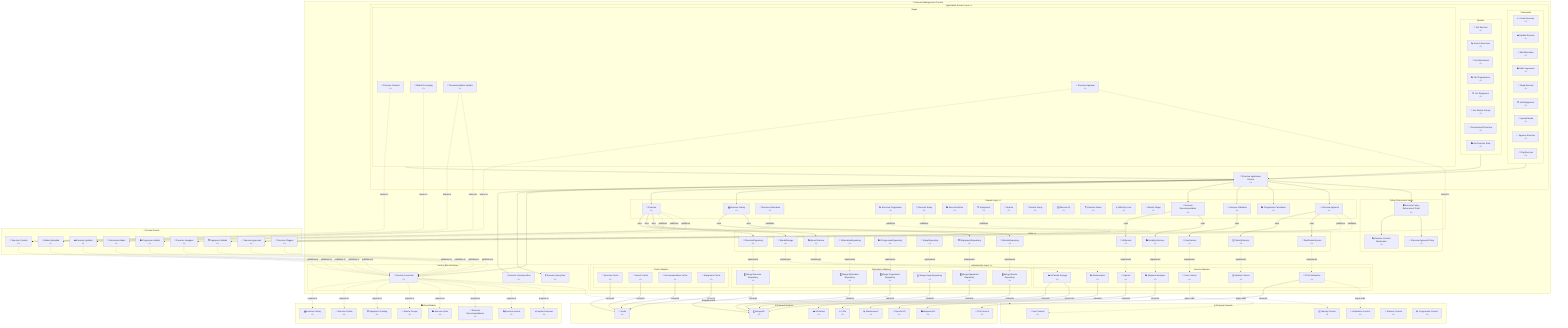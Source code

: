 graph TB
    %% ===== EXERCISE MANAGEMENT CONTEXT =====
    subgraph ExerciseContext ["🎯 Exercise Management Context"]
        
        %% ===== APPLICATION SERVICE LAYER =====
        subgraph ExerciseApplicationLayer ["Application Service Layer <<Application>>"]
            ExerciseApplicationService["🎯 Exercise Application Service<br/><<ApplicationService>>"]
            
            %% Commands
            subgraph ExerciseCommands ["Commands"]
                CreateExerciseCmd["➕ Create Exercise<br/><<Command>>"]
                UpdateExerciseCmd["✏️ Update Exercise<br/><<Command>>"]
                AddAlternativeCmd["🔄 Add Alternative<br/><<Command>>"]
                AddProgressionCmd["📈 Add Progression<br/><<Command>>"]
                SwapExerciseCmd["🔀 Swap Exercise<br/><<Command>>"]
                AddEquipmentCmd["🛠️ Add Equipment<br/><<Command>>"]
                UploadMediaCmd["📁 Upload Media<br/><<Command>>"]
                ApproveExerciseCmd["✅ Approve Exercise<br/><<Command>>"]
                FlagExerciseCmd["🚩 Flag Exercise<br/><<Command>>"]
            end
            
            %% Queries
            subgraph ExerciseQueries ["Queries"]
                GetExerciseQuery["🎯 Get Exercise<br/><<Query>>"]
                SearchExercisesQuery["🔍 Search Exercises<br/><<Query>>"]
                GetAlternativesQuery["🔄 Get Alternatives<br/><<Query>>"]
                GetProgressionsQuery["📈 Get Progressions<br/><<Query>>"]
                GetEquipmentQuery["🛠️ Get Equipment<br/><<Query>>"]
                GetMuscleGroupsQuery["💪 Get Muscle Groups<br/><<Query>>"]
                RecommendExercisesQuery["🤖 Recommend Exercises<br/><<Query>>"]
                GetExerciseStatsQuery["📊 Get Exercise Stats<br/><<Query>>"]
            end
            
            %% Sagas
            subgraph ExerciseSagas ["Sagas"]
                ExerciseCreationSaga["🎯 Exercise Creation<br/><<Saga>>"]
                MediaProcessingSaga["📁 Media Processing<br/><<Saga>>"]
                RecommendationUpdateSaga["🤖 Recommendation Update<br/><<Saga>>"]
                ExerciseApprovalSaga["✅ Exercise Approval<br/><<Saga>>"]
            end
        end
        
        %% ===== DOMAIN LAYER (HEXAGON CORE) =====
        subgraph ExerciseDomain ["Domain Layer <<DomainCore>>"]
            direction TB
            
            %% Aggregates
            Exercise["🎯 Exercise<br/><<AggregateRoot>>"]
            ExerciseLibrary["📚 Exercise Library<br/><<AggregateRoot>>"]
            
            %% Entities
            ExerciseAlternative["🔄 Exercise Alternative<br/><<Entity>>"]
            ExerciseProgression["📈 Exercise Progression<br/><<Entity>>"]
            ExerciseSwap["🔀 Exercise Swap<br/><<Entity>>"]
            ExerciseMetric["📊 Exercise Metric<br/><<Entity>>"]
            Equipment["🛠️ Equipment<br/><<Entity>>"]
            Muscle["💪 Muscle<br/><<Entity>>"]
            MuscleGroup["💪 Muscle Group<br/><<Entity>>"]
            
            %% Value Objects
            ExerciseId["🆔 Exercise ID<br/><<ValueObject>>"]
            ExerciseName["🏷️ Exercise Name<br/><<ValueObject>>"]
            DifficultyLevel["⭐ Difficulty Level<br/><<ValueObject>>"]
            MuscleTarget["🎯 Muscle Target<br/><<ValueObject>>"]
            
            %% Domain Services
            ExerciseRecommendationService["🤖 Exercise Recommendation<br/><<DomainService>>"]
            ExerciseValidationService["✅ Exercise Validation<br/><<DomainService>>"]
            ProgressionCalculationService["📊 Progression Calculation<br/><<DomainService>>"]
            ExerciseApprovalService["✅ Exercise Approval<br/><<DomainService>>"]
        end
        
        %% ===== PORTS (DOMAIN INTERFACES) =====
        subgraph ExercisePorts ["Ports <<Port>>"]
            direction TB
            
            %% Repository Ports
            IExerciseRepo["🎯 IExerciseRepository<br/><<Port>>"]
            IEquipmentRepo["🛠️ IEquipmentRepository<br/><<Port>>"]
            IMuscleRepo["💪 IMuscleRepository<br/><<Port>>"]
            IAlternativeRepo["🔄 IAlternativeRepository<br/><<Port>>"]
            IProgressionRepo["📈 IProgressionRepository<br/><<Port>>"]
            ISwapRepo["🔀 ISwapRepository<br/><<Port>>"]
            
            %% Service Ports
            IMediaStorage["📁 IMediaStorage<br/><<Port>>"]
            ISearchService["🔍 ISearchService<br/><<Port>>"]
            IAnalyticsService["📊 IAnalyticsService<br/><<Port>>"]
            IAIService["🤖 IAIService<br/><<Port>>"]
            IUserService["👤 IUserService<br/><<Port>>"]
            IIdentityService["🆔 IIdentityService<br/><<Port>>"]
            INotificationService["🔔 INotificationService<br/><<Port>>"]
        end
        
        %% ===== INFRASTRUCTURE LAYER (ADAPTERS) =====
        subgraph ExerciseAdapters ["Infrastructure Layer <<Adapter>>"]
            direction TB
            
            %% Repository Adapters
            subgraph ExerciseRepositoryAdapters ["Repository Adapters"]
                MongoExerciseRepo["🗄️ Mongo Exercise Repository<br/><<RepositoryAdapter>>"]
                MongoEquipmentRepo["🗄️ Mongo Equipment Repository<br/><<RepositoryAdapter>>"]
                MongoMuscleRepo["🗄️ Mongo Muscle Repository<br/><<RepositoryAdapter>>"]
                MongoAlternativeRepo["🗄️ Mongo Alternative Repository<br/><<RepositoryAdapter>>"]
                MongoProgressionRepo["🗄️ Mongo Progression Repository<br/><<RepositoryAdapter>>"]
                MongoSwapRepo["🗄️ Mongo Swap Repository<br/><<RepositoryAdapter>>"]
            end
            
            %% Service Adapters
            subgraph ExerciseServiceAdapters ["Service Adapters"]
                S3MediaAdapter["☁️ S3 Media Storage<br/><<StorageAdapter>>"]
                ElasticSearchAdapter["🔍 Elasticsearch<br/><<SearchAdapter>>"]
                MixpanelAnalyticsAdapter["📊 Mixpanel Analytics<br/><<AnalyticsAdapter>>"]
                OpenAIAdapter["🤖 OpenAI<br/><<AIAdapter>>"]
                UserContextAdapter["👤 User Context<br/><<ContextAdapter>>"]
                IdentityContextAdapter["🆔 Identity Context<br/><<ContextAdapter>>"]
                FCMNotificationAdapter["📱 FCM Notification<br/><<NotificationAdapter>>"]
            end
            
            %% Cache Adapters
            subgraph ExerciseCacheAdapters ["Cache Adapters"]
                ExerciseCache["💾 Exercise Cache<br/><<CacheAdapter>>"]
                SearchCache["💾 Search Cache<br/><<CacheAdapter>>"]
                RecommendationCache["💾 Recommendation Cache<br/><<CacheAdapter>>"]
                EquipmentCache["💾 Equipment Cache<br/><<CacheAdapter>>"]
            end
        end
        
        %% ===== CONTEXT BUS INTERFACES =====
        subgraph ExerciseContextBus ["Context Bus Interfaces"]
            ExerciseCommandBus["⚡ Exercise Command Bus<br/><<CommandBus>>"]
            ExerciseQueryBus["❓ Exercise Query Bus<br/><<QueryBus>>"]
            ExerciseEventBus["📨 Exercise Event Bus<br/><<EventBus>>"]
        end
        
        %% ===== POLICY ENFORCEMENT =====
        subgraph ExercisePolicyLayer ["Policy Enforcement Layer"]
            ExercisePolicyEnforcementPoint["🛡️ Exercise Policy Enforcement Point<br/><<PEP>>"]
            ExerciseContentModerationService["🔍 Exercise Content Moderation<br/><<Moderation>>"]
            ExerciseApprovalPolicyService["✅ Exercise Approval Policy<br/><<Policy>>"]
        end
    end
    
    %% ===== EXTERNAL SYSTEMS =====
    subgraph ExerciseExternal ["🌐 External Systems"]
        MongoDB["🗄️ MongoDB<br/><<Database>>"]
        RedisCache["🔴 Redis<br/><<Cache>>"]
        S3Bucket["☁️ S3 Bucket<br/><<Storage>>"]
        ElasticsearchCluster["🔍 Elasticsearch<br/><<SearchEngine>>"]
        MixpanelAPI["📊 Mixpanel API<br/><<AnalyticsService>>"]
        OpenAIAPI["🤖 OpenAI API<br/><<AIService>>"]
        CDN["🌐 CDN<br/><<ContentDelivery>>"]
        FCMService["📱 FCM Service<br/><<NotificationService>>"]
    end
    
    %% ===== EVENTS =====
    subgraph ExerciseEvents ["📨 Domain Events"]
        ExerciseCreatedEvent["🎯 Exercise Created<br/><<DomainEvent>>"]
        ExerciseUpdatedEvent["✏️ Exercise Updated<br/><<DomainEvent>>"]
        AlternativeAddedEvent["🔄 Alternative Added<br/><<DomainEvent>>"]
        ProgressionAddedEvent["📈 Progression Added<br/><<DomainEvent>>"]
        ExerciseSwappedEvent["🔀 Exercise Swapped<br/><<DomainEvent>>"]
        MediaUploadedEvent["📁 Media Uploaded<br/><<DomainEvent>>"]
        EquipmentAddedEvent["🛠️ Equipment Added<br/><<DomainEvent>>"]
        ExerciseApprovedEvent["✅ Exercise Approved<br/><<DomainEvent>>"]
        ExerciseFlaggedEvent["🚩 Exercise Flagged<br/><<DomainEvent>>"]
    end
    
    %% ===== READ MODELS =====
    subgraph ExerciseReadModels ["📊 Read Models"]
        ExerciseLibraryRM["📚 Exercise Library<br/><<ReadModel>>"]
        ExerciseDetailsRM["🎯 Exercise Details<br/><<ReadModel>>"]
        EquipmentCatalogRM["🛠️ Equipment Catalog<br/><<ReadModel>>"]
        MuscleGroupsRM["💪 Muscle Groups<br/><<ReadModel>>"]
        ExerciseStatsRM["📊 Exercise Stats<br/><<ReadModel>>"]
        RecommendationsRM["🤖 Exercise Recommendations<br/><<ReadModel>>"]
        ExerciseSearchRM["🔍 Exercise Search<br/><<ReadModel>>"]
        PopularExercisesRM["⭐ Popular Exercises<br/><<ReadModel>>"]
    end
    
    %% ===== EXTERNAL CONTEXT REFERENCES =====
    subgraph ExternalContexts ["🌐 External Contexts"]
        UserContext["👤 User Context<br/><<ExternalContext>>"]
        IdentityContext["🆔 Identity Context<br/><<ExternalContext>>"]
        NotificationContext["🔔 Notification Context<br/><<ExternalContext>>"]
        WorkoutContext["💪 Workout Context<br/><<ExternalContext>>"]
        ProgressionContext["📈 Progression Context<br/><<ExternalContext>>"]
    end
    
    %% ===== RELATIONSHIPS =====
    
    %% Application Service orchestrates everything
    ExerciseApplicationService --> ExerciseCommandBus
    ExerciseApplicationService --> ExerciseQueryBus
    ExerciseApplicationService --> ExerciseEventBus
    
    %% Commands and Queries through Application Service
    ExerciseCommands --> ExerciseApplicationService
    ExerciseQueries --> ExerciseApplicationService
    ExerciseSagas --> ExerciseApplicationService
    
    %% Application Service to Domain (orchestration)
    ExerciseApplicationService --> Exercise
    ExerciseApplicationService --> ExerciseLibrary
    ExerciseApplicationService --> ExerciseRecommendationService
    ExerciseApplicationService --> ExerciseValidationService
    ExerciseApplicationService --> ProgressionCalculationService
    ExerciseApplicationService --> ExerciseApprovalService
    
    %% Policy Enforcement Integration
    ExerciseApplicationService --> ExercisePolicyEnforcementPoint
    ExercisePolicyEnforcementPoint --> ExerciseContentModerationService
    ExercisePolicyEnforcementPoint --> ExerciseApprovalPolicyService
    
    %% Domain to Ports (Dependency Inversion)
    Exercise -->|uses| IExerciseRepo
    Exercise -->|uses| IMediaStorage
    Exercise -->|uses| ISearchService
    ExerciseLibrary -->|uses| IEquipmentRepo
    ExerciseLibrary -->|uses| IMuscleRepo
    ExerciseRecommendationService -->|uses| IAIService
    ExerciseRecommendationService -->|uses| IAnalyticsService
    ExerciseValidationService -->|uses| IUserService
    ExerciseApprovalService -->|uses| IIdentityService
    ExerciseApprovalService -->|uses| INotificationService
    
    %% Ports to Adapters (Implementation)
    IExerciseRepo -.->|implements| MongoExerciseRepo
    IEquipmentRepo -.->|implements| MongoEquipmentRepo
    IMuscleRepo -.->|implements| MongoMuscleRepo
    IAlternativeRepo -.->|implements| MongoAlternativeRepo
    IProgressionRepo -.->|implements| MongoProgressionRepo
    ISwapRepo -.->|implements| MongoSwapRepo
    IMediaStorage -.->|implements| S3MediaAdapter
    ISearchService -.->|implements| ElasticSearchAdapter
    IAnalyticsService -.->|implements| MixpanelAnalyticsAdapter
    IAIService -.->|implements| OpenAIAdapter
    IUserService -.->|implements| UserContextAdapter
    IIdentityService -.->|implements| IdentityContextAdapter
    INotificationService -.->|implements| FCMNotificationAdapter
    
    %% Adapters to External Systems
    MongoExerciseRepo -->|connects| MongoDB
    MongoEquipmentRepo -->|connects| MongoDB
    MongoMuscleRepo -->|connects| MongoDB
    MongoAlternativeRepo -->|connects| MongoDB
    MongoProgressionRepo -->|connects| MongoDB
    MongoSwapRepo -->|connects| MongoDB
    ExerciseCache -->|connects| RedisCache
    SearchCache -->|connects| RedisCache
    RecommendationCache -->|connects| RedisCache
    EquipmentCache -->|connects| RedisCache
    S3MediaAdapter -->|connects| S3Bucket
    S3MediaAdapter -->|serves via| CDN
    ElasticSearchAdapter -->|connects| ElasticsearchCluster
    MixpanelAnalyticsAdapter -->|connects| MixpanelAPI
    OpenAIAdapter -->|connects| OpenAIAPI
    FCMNotificationAdapter -->|connects| FCMService
    
    %% Cross-Context Communication
    UserContextAdapter -.->|async calls| UserContext
    IdentityContextAdapter -.->|async calls| IdentityContext
    FCMNotificationAdapter -.->|async calls| NotificationContext
    
    %% Domain Events
    Exercise -.->|publishes| ExerciseCreatedEvent
    Exercise -.->|publishes| ExerciseUpdatedEvent
    Exercise -.->|publishes| MediaUploadedEvent
    ExerciseAlternative -.->|publishes| AlternativeAddedEvent
    ExerciseProgression -.->|publishes| ProgressionAddedEvent
    ExerciseSwap -.->|publishes| ExerciseSwappedEvent
    Equipment -.->|publishes| EquipmentAddedEvent
    ExerciseApprovalService -.->|publishes| ExerciseApprovedEvent
    ExerciseApprovalService -.->|publishes| ExerciseFlaggedEvent
    
    %% Event to Read Models (via Event Bus)
    ExerciseEventBus -.->|projects to| ExerciseLibraryRM
    ExerciseEventBus -.->|projects to| ExerciseDetailsRM
    ExerciseEventBus -.->|projects to| EquipmentCatalogRM
    ExerciseEventBus -.->|projects to| MuscleGroupsRM
    ExerciseEventBus -.->|projects to| ExerciseStatsRM
    ExerciseEventBus -.->|projects to| RecommendationsRM
    ExerciseEventBus -.->|projects to| ExerciseSearchRM
    ExerciseEventBus -.->|projects to| PopularExercisesRM
    
    %% Events to Event Bus
    ExerciseCreatedEvent -.->|publishes to| ExerciseEventBus
    ExerciseUpdatedEvent -.->|publishes to| ExerciseEventBus
    AlternativeAddedEvent -.->|publishes to| ExerciseEventBus
    ProgressionAddedEvent -.->|publishes to| ExerciseEventBus
    ExerciseSwappedEvent -.->|publishes to| ExerciseEventBus
    MediaUploadedEvent -.->|publishes to| ExerciseEventBus
    EquipmentAddedEvent -.->|publishes to| ExerciseEventBus
    ExerciseApprovedEvent -.->|publishes to| ExerciseEventBus
    ExerciseFlaggedEvent -.->|publishes to| ExerciseEventBus
    
    %% Sagas listen to events
    ExerciseCreationSaga -.->|listens to| ExerciseCreatedEvent
    MediaProcessingSaga -.->|listens to| MediaUploadedEvent
    RecommendationUpdateSaga -.->|listens to| ExerciseCreatedEvent
    RecommendationUpdateSaga -.->|listens to| ExerciseUpdatedEvent
    ExerciseApprovalSaga -.->|listens to| ExerciseCreatedEvent
    ExerciseApprovalSaga -.->|listens to| ExerciseFlaggedEvent
    
    %% Context Bus to External Event Bus
    ExerciseEventBus -.->|integrates with| ExternalContexts